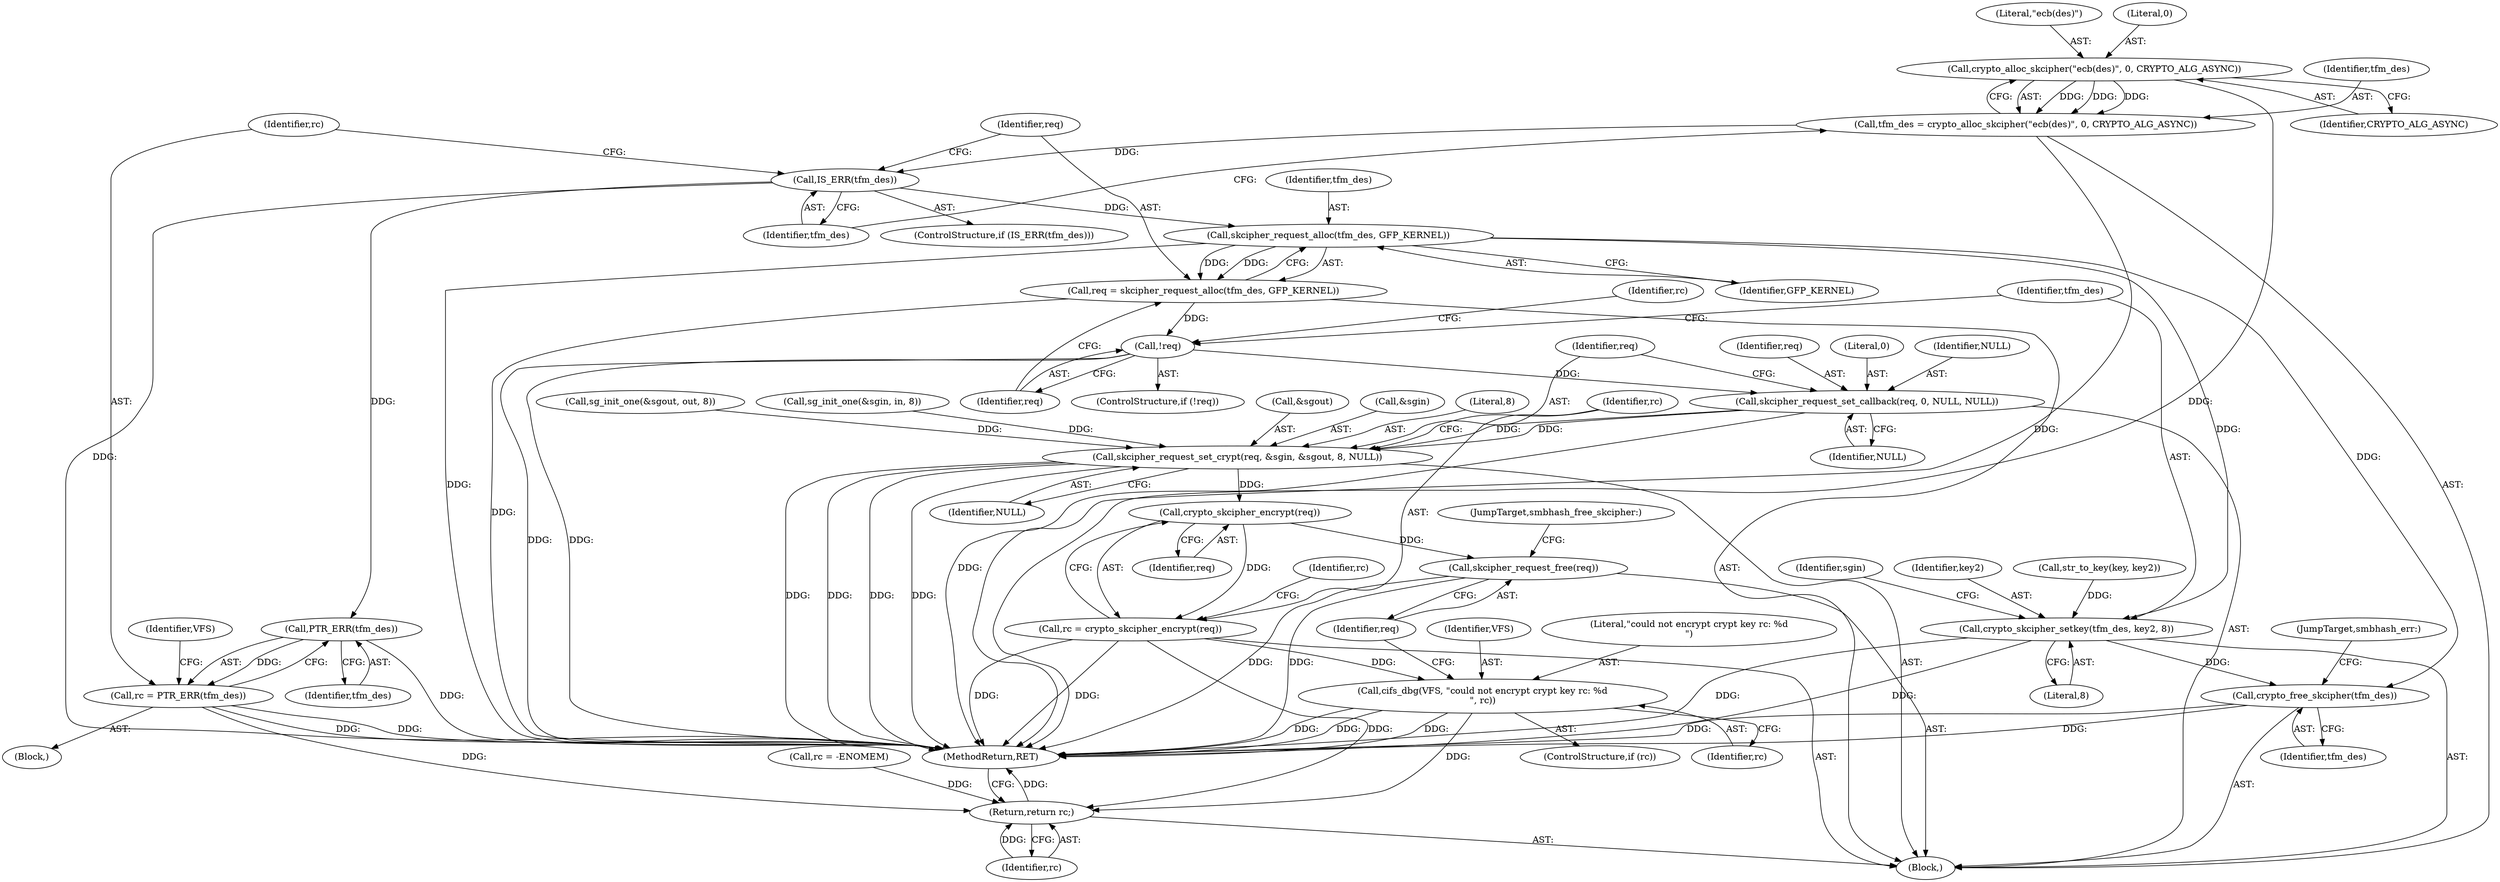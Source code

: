 digraph "1_linux_06deeec77a5a689cc94b21a8a91a76e42176685d@API" {
"1000116" [label="(Call,crypto_alloc_skcipher(\"ecb(des)\", 0, CRYPTO_ALG_ASYNC))"];
"1000114" [label="(Call,tfm_des = crypto_alloc_skcipher(\"ecb(des)\", 0, CRYPTO_ALG_ASYNC))"];
"1000121" [label="(Call,IS_ERR(tfm_des))"];
"1000126" [label="(Call,PTR_ERR(tfm_des))"];
"1000124" [label="(Call,rc = PTR_ERR(tfm_des))"];
"1000192" [label="(Return,return rc;)"];
"1000134" [label="(Call,skcipher_request_alloc(tfm_des, GFP_KERNEL))"];
"1000132" [label="(Call,req = skcipher_request_alloc(tfm_des, GFP_KERNEL))"];
"1000138" [label="(Call,!req)"];
"1000163" [label="(Call,skcipher_request_set_callback(req, 0, NULL, NULL))"];
"1000168" [label="(Call,skcipher_request_set_crypt(req, &sgin, &sgout, 8, NULL))"];
"1000178" [label="(Call,crypto_skcipher_encrypt(req))"];
"1000176" [label="(Call,rc = crypto_skcipher_encrypt(req))"];
"1000182" [label="(Call,cifs_dbg(VFS, \"could not encrypt crypt key rc: %d\n\", rc))"];
"1000186" [label="(Call,skcipher_request_free(req))"];
"1000149" [label="(Call,crypto_skcipher_setkey(tfm_des, key2, 8))"];
"1000189" [label="(Call,crypto_free_skcipher(tfm_des))"];
"1000175" [label="(Identifier,NULL)"];
"1000141" [label="(Call,rc = -ENOMEM)"];
"1000180" [label="(ControlStructure,if (rc))"];
"1000117" [label="(Literal,\"ecb(des)\")"];
"1000119" [label="(Identifier,CRYPTO_ALG_ASYNC)"];
"1000138" [label="(Call,!req)"];
"1000142" [label="(Identifier,rc)"];
"1000183" [label="(Identifier,VFS)"];
"1000153" [label="(Call,sg_init_one(&sgin, in, 8))"];
"1000168" [label="(Call,skcipher_request_set_crypt(req, &sgin, &sgout, 8, NULL))"];
"1000115" [label="(Identifier,tfm_des)"];
"1000123" [label="(Block,)"];
"1000163" [label="(Call,skcipher_request_set_callback(req, 0, NULL, NULL))"];
"1000118" [label="(Literal,0)"];
"1000186" [label="(Call,skcipher_request_free(req))"];
"1000136" [label="(Identifier,GFP_KERNEL)"];
"1000155" [label="(Identifier,sgin)"];
"1000170" [label="(Call,&sgin)"];
"1000129" [label="(Identifier,VFS)"];
"1000176" [label="(Call,rc = crypto_skcipher_encrypt(req))"];
"1000135" [label="(Identifier,tfm_des)"];
"1000177" [label="(Identifier,rc)"];
"1000172" [label="(Call,&sgout)"];
"1000150" [label="(Identifier,tfm_des)"];
"1000151" [label="(Identifier,key2)"];
"1000192" [label="(Return,return rc;)"];
"1000164" [label="(Identifier,req)"];
"1000111" [label="(Call,str_to_key(key, key2))"];
"1000169" [label="(Identifier,req)"];
"1000174" [label="(Literal,8)"];
"1000165" [label="(Literal,0)"];
"1000185" [label="(Identifier,rc)"];
"1000133" [label="(Identifier,req)"];
"1000134" [label="(Call,skcipher_request_alloc(tfm_des, GFP_KERNEL))"];
"1000149" [label="(Call,crypto_skcipher_setkey(tfm_des, key2, 8))"];
"1000184" [label="(Literal,\"could not encrypt crypt key rc: %d\n\")"];
"1000104" [label="(Block,)"];
"1000122" [label="(Identifier,tfm_des)"];
"1000193" [label="(Identifier,rc)"];
"1000189" [label="(Call,crypto_free_skcipher(tfm_des))"];
"1000187" [label="(Identifier,req)"];
"1000152" [label="(Literal,8)"];
"1000126" [label="(Call,PTR_ERR(tfm_des))"];
"1000178" [label="(Call,crypto_skcipher_encrypt(req))"];
"1000125" [label="(Identifier,rc)"];
"1000132" [label="(Call,req = skcipher_request_alloc(tfm_des, GFP_KERNEL))"];
"1000116" [label="(Call,crypto_alloc_skcipher(\"ecb(des)\", 0, CRYPTO_ALG_ASYNC))"];
"1000139" [label="(Identifier,req)"];
"1000158" [label="(Call,sg_init_one(&sgout, out, 8))"];
"1000120" [label="(ControlStructure,if (IS_ERR(tfm_des)))"];
"1000167" [label="(Identifier,NULL)"];
"1000137" [label="(ControlStructure,if (!req))"];
"1000127" [label="(Identifier,tfm_des)"];
"1000191" [label="(JumpTarget,smbhash_err:)"];
"1000114" [label="(Call,tfm_des = crypto_alloc_skcipher(\"ecb(des)\", 0, CRYPTO_ALG_ASYNC))"];
"1000188" [label="(JumpTarget,smbhash_free_skcipher:)"];
"1000166" [label="(Identifier,NULL)"];
"1000181" [label="(Identifier,rc)"];
"1000121" [label="(Call,IS_ERR(tfm_des))"];
"1000182" [label="(Call,cifs_dbg(VFS, \"could not encrypt crypt key rc: %d\n\", rc))"];
"1000194" [label="(MethodReturn,RET)"];
"1000179" [label="(Identifier,req)"];
"1000190" [label="(Identifier,tfm_des)"];
"1000124" [label="(Call,rc = PTR_ERR(tfm_des))"];
"1000116" -> "1000114"  [label="AST: "];
"1000116" -> "1000119"  [label="CFG: "];
"1000117" -> "1000116"  [label="AST: "];
"1000118" -> "1000116"  [label="AST: "];
"1000119" -> "1000116"  [label="AST: "];
"1000114" -> "1000116"  [label="CFG: "];
"1000116" -> "1000194"  [label="DDG: "];
"1000116" -> "1000114"  [label="DDG: "];
"1000116" -> "1000114"  [label="DDG: "];
"1000116" -> "1000114"  [label="DDG: "];
"1000114" -> "1000104"  [label="AST: "];
"1000115" -> "1000114"  [label="AST: "];
"1000122" -> "1000114"  [label="CFG: "];
"1000114" -> "1000194"  [label="DDG: "];
"1000114" -> "1000121"  [label="DDG: "];
"1000121" -> "1000120"  [label="AST: "];
"1000121" -> "1000122"  [label="CFG: "];
"1000122" -> "1000121"  [label="AST: "];
"1000125" -> "1000121"  [label="CFG: "];
"1000133" -> "1000121"  [label="CFG: "];
"1000121" -> "1000194"  [label="DDG: "];
"1000121" -> "1000126"  [label="DDG: "];
"1000121" -> "1000134"  [label="DDG: "];
"1000126" -> "1000124"  [label="AST: "];
"1000126" -> "1000127"  [label="CFG: "];
"1000127" -> "1000126"  [label="AST: "];
"1000124" -> "1000126"  [label="CFG: "];
"1000126" -> "1000194"  [label="DDG: "];
"1000126" -> "1000124"  [label="DDG: "];
"1000124" -> "1000123"  [label="AST: "];
"1000125" -> "1000124"  [label="AST: "];
"1000129" -> "1000124"  [label="CFG: "];
"1000124" -> "1000194"  [label="DDG: "];
"1000124" -> "1000194"  [label="DDG: "];
"1000124" -> "1000192"  [label="DDG: "];
"1000192" -> "1000104"  [label="AST: "];
"1000192" -> "1000193"  [label="CFG: "];
"1000193" -> "1000192"  [label="AST: "];
"1000194" -> "1000192"  [label="CFG: "];
"1000192" -> "1000194"  [label="DDG: "];
"1000193" -> "1000192"  [label="DDG: "];
"1000141" -> "1000192"  [label="DDG: "];
"1000182" -> "1000192"  [label="DDG: "];
"1000176" -> "1000192"  [label="DDG: "];
"1000134" -> "1000132"  [label="AST: "];
"1000134" -> "1000136"  [label="CFG: "];
"1000135" -> "1000134"  [label="AST: "];
"1000136" -> "1000134"  [label="AST: "];
"1000132" -> "1000134"  [label="CFG: "];
"1000134" -> "1000194"  [label="DDG: "];
"1000134" -> "1000132"  [label="DDG: "];
"1000134" -> "1000132"  [label="DDG: "];
"1000134" -> "1000149"  [label="DDG: "];
"1000134" -> "1000189"  [label="DDG: "];
"1000132" -> "1000104"  [label="AST: "];
"1000133" -> "1000132"  [label="AST: "];
"1000139" -> "1000132"  [label="CFG: "];
"1000132" -> "1000194"  [label="DDG: "];
"1000132" -> "1000138"  [label="DDG: "];
"1000138" -> "1000137"  [label="AST: "];
"1000138" -> "1000139"  [label="CFG: "];
"1000139" -> "1000138"  [label="AST: "];
"1000142" -> "1000138"  [label="CFG: "];
"1000150" -> "1000138"  [label="CFG: "];
"1000138" -> "1000194"  [label="DDG: "];
"1000138" -> "1000194"  [label="DDG: "];
"1000138" -> "1000163"  [label="DDG: "];
"1000163" -> "1000104"  [label="AST: "];
"1000163" -> "1000167"  [label="CFG: "];
"1000164" -> "1000163"  [label="AST: "];
"1000165" -> "1000163"  [label="AST: "];
"1000166" -> "1000163"  [label="AST: "];
"1000167" -> "1000163"  [label="AST: "];
"1000169" -> "1000163"  [label="CFG: "];
"1000163" -> "1000194"  [label="DDG: "];
"1000163" -> "1000168"  [label="DDG: "];
"1000163" -> "1000168"  [label="DDG: "];
"1000168" -> "1000104"  [label="AST: "];
"1000168" -> "1000175"  [label="CFG: "];
"1000169" -> "1000168"  [label="AST: "];
"1000170" -> "1000168"  [label="AST: "];
"1000172" -> "1000168"  [label="AST: "];
"1000174" -> "1000168"  [label="AST: "];
"1000175" -> "1000168"  [label="AST: "];
"1000177" -> "1000168"  [label="CFG: "];
"1000168" -> "1000194"  [label="DDG: "];
"1000168" -> "1000194"  [label="DDG: "];
"1000168" -> "1000194"  [label="DDG: "];
"1000168" -> "1000194"  [label="DDG: "];
"1000153" -> "1000168"  [label="DDG: "];
"1000158" -> "1000168"  [label="DDG: "];
"1000168" -> "1000178"  [label="DDG: "];
"1000178" -> "1000176"  [label="AST: "];
"1000178" -> "1000179"  [label="CFG: "];
"1000179" -> "1000178"  [label="AST: "];
"1000176" -> "1000178"  [label="CFG: "];
"1000178" -> "1000176"  [label="DDG: "];
"1000178" -> "1000186"  [label="DDG: "];
"1000176" -> "1000104"  [label="AST: "];
"1000177" -> "1000176"  [label="AST: "];
"1000181" -> "1000176"  [label="CFG: "];
"1000176" -> "1000194"  [label="DDG: "];
"1000176" -> "1000194"  [label="DDG: "];
"1000176" -> "1000182"  [label="DDG: "];
"1000182" -> "1000180"  [label="AST: "];
"1000182" -> "1000185"  [label="CFG: "];
"1000183" -> "1000182"  [label="AST: "];
"1000184" -> "1000182"  [label="AST: "];
"1000185" -> "1000182"  [label="AST: "];
"1000187" -> "1000182"  [label="CFG: "];
"1000182" -> "1000194"  [label="DDG: "];
"1000182" -> "1000194"  [label="DDG: "];
"1000182" -> "1000194"  [label="DDG: "];
"1000186" -> "1000104"  [label="AST: "];
"1000186" -> "1000187"  [label="CFG: "];
"1000187" -> "1000186"  [label="AST: "];
"1000188" -> "1000186"  [label="CFG: "];
"1000186" -> "1000194"  [label="DDG: "];
"1000186" -> "1000194"  [label="DDG: "];
"1000149" -> "1000104"  [label="AST: "];
"1000149" -> "1000152"  [label="CFG: "];
"1000150" -> "1000149"  [label="AST: "];
"1000151" -> "1000149"  [label="AST: "];
"1000152" -> "1000149"  [label="AST: "];
"1000155" -> "1000149"  [label="CFG: "];
"1000149" -> "1000194"  [label="DDG: "];
"1000149" -> "1000194"  [label="DDG: "];
"1000111" -> "1000149"  [label="DDG: "];
"1000149" -> "1000189"  [label="DDG: "];
"1000189" -> "1000104"  [label="AST: "];
"1000189" -> "1000190"  [label="CFG: "];
"1000190" -> "1000189"  [label="AST: "];
"1000191" -> "1000189"  [label="CFG: "];
"1000189" -> "1000194"  [label="DDG: "];
"1000189" -> "1000194"  [label="DDG: "];
}
